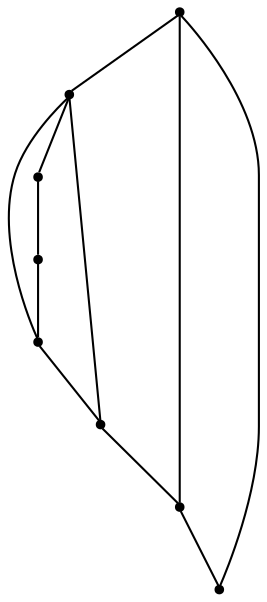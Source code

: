 graph {
  node [shape=point,comment="{\"directed\":false,\"doi\":\"10.1007/978-3-540-24595-7_13\",\"figure\":\"5\"}"]

  v0 [pos="940.008191769622,302.218739191691"]
  v1 [pos="862.3687295603197,271.7187086741129"]
  v2 [pos="983.7038063226744,400.03120104471833"]
  v3 [pos="781.4786995821221,302.218739191691"]
  v4 [pos="739.4708779978198,400.03120104471833"]
  v5 [pos="940.0081917696222,486.6563002268473"]
  v6 [pos="862.3687295603197,513.9687697092692"]
  v7 [pos="781.4786995821221,488.28129768371576"]

  v0 -- v1 [id="-1",pos="940.008191769622,302.218739191691 919.7390495940233,282.175545570288 891.551372429586,270.9855238596598 862.3687295603197,271.7187086741129"]
  v2 -- v0 [id="-7",pos="983.7038063226744,400.03120104471833 984.4247910610466,356.49771375277766 967.7394233764047,323.18015229427954 940.008191769622,302.218739191691"]
  v3 -- v4 [id="-8",pos="781.4786995821221,302.218739191691 753.7483332037634,323.18094830489974 737.0621002906977,356.49815764157853 739.4708779978198,400.03120104471833"]
  v1 -- v3 [id="-9",pos="862.3687295603197,271.7187086741129 829.9369302730659,270.9855238596598 801.7490821054533,282.17587070906063 781.4786995821221,302.218739191691"]
  v5 -- v2 [id="-10",pos="940.0081917696222,486.6563002268473 967.4015058625652,464.8032474927978 984.4247910610466,431.18907225075316 983.7038063226744,400.03120104471833"]
  v6 -- v5 [id="-11",pos="862.3687295603197,513.9687697092692 891.1738742915327,516.3270155588785 919.0478739163837,505.409491875106 940.0081917696222,486.6563002268473"]
  v7 -- v6 [id="-12",pos="781.4786995821221,488.28129768371576 803.1598335781155,505.6890356646606 830.7069410296139,516.3270155588785 862.3687295603197,513.9687697092692"]
  v7 -- v1 [id="-13",pos="781.4786995821221,488.28129768371576 862.3687295603197,271.7187086741129 862.3687295603197,271.7187086741129 862.3687295603197,271.7187086741129"]
  v4 -- v7 [id="-14",pos="739.4708779978198,400.03120104471833 737.0621002906977,431.57795287002125 754.4412887936779,465.4993855844195 781.4786995821221,488.28129768371576"]
  v1 -- v6 [id="-23",pos="862.3687295603197,271.7187086741129 862.3687295603197,513.9687697092692 862.3687295603197,513.9687697092692 862.3687295603197,513.9687697092692"]
  v0 -- v5 [id="-30",pos="940.008191769622,302.218739191691 940.0081917696222,486.6563002268473 940.0081917696222,486.6563002268473 940.0081917696222,486.6563002268473"]
}